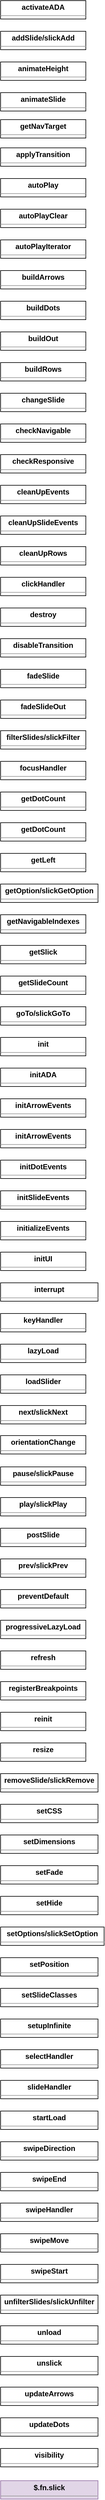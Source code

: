 <mxfile version="20.0.1" type="github">
  <diagram id="9EStQQTecwOe5PaFwc3G" name="jQuery Structure">
    <mxGraphModel dx="2062" dy="2283" grid="1" gridSize="10" guides="1" tooltips="1" connect="1" arrows="1" fold="1" page="1" pageScale="1" pageWidth="827" pageHeight="1169" math="0" shadow="0">
      <root>
        <mxCell id="0" />
        <mxCell id="1" parent="0" />
        <mxCell id="l5jDQVMhPk3sTnajUMWY-35" value="&lt;p style=&quot;margin:0px;margin-top:4px;text-align:center;&quot;&gt;&lt;b&gt;activateADA&lt;/b&gt;&lt;br&gt;&lt;/p&gt;&lt;hr size=&quot;1&quot;&gt;&lt;div style=&quot;height:2px;&quot;&gt;&lt;/div&gt;" style="verticalAlign=top;align=left;overflow=fill;fontSize=12;fontFamily=Helvetica;html=1;" vertex="1" parent="1">
          <mxGeometry x="40" y="-1120" width="140" height="30" as="geometry" />
        </mxCell>
        <mxCell id="l5jDQVMhPk3sTnajUMWY-37" value="&lt;p style=&quot;margin:0px;margin-top:4px;text-align:center;&quot;&gt;&lt;b&gt;addSlide/slickAdd&lt;/b&gt;&lt;/p&gt;&lt;hr size=&quot;1&quot;&gt;&lt;div style=&quot;height:2px;&quot;&gt;&lt;/div&gt;" style="verticalAlign=top;align=left;overflow=fill;fontSize=12;fontFamily=Helvetica;html=1;" vertex="1" parent="1">
          <mxGeometry x="40" y="-1070" width="140" height="30" as="geometry" />
        </mxCell>
        <mxCell id="l5jDQVMhPk3sTnajUMWY-46" value="&lt;p style=&quot;margin:0px;margin-top:4px;text-align:center;&quot;&gt;&lt;b&gt;animateHeight&lt;/b&gt;&lt;/p&gt;&lt;hr size=&quot;1&quot;&gt;&lt;div style=&quot;height:2px;&quot;&gt;&lt;/div&gt;" style="verticalAlign=top;align=left;overflow=fill;fontSize=12;fontFamily=Helvetica;html=1;" vertex="1" parent="1">
          <mxGeometry x="40" y="-1020" width="140" height="30" as="geometry" />
        </mxCell>
        <mxCell id="l5jDQVMhPk3sTnajUMWY-48" value="&lt;p style=&quot;margin:0px;margin-top:4px;text-align:center;&quot;&gt;&lt;b&gt;animateSlide&lt;/b&gt;&lt;/p&gt;&lt;hr size=&quot;1&quot;&gt;&lt;div style=&quot;height:2px;&quot;&gt;&lt;/div&gt;" style="verticalAlign=top;align=left;overflow=fill;fontSize=12;fontFamily=Helvetica;html=1;" vertex="1" parent="1">
          <mxGeometry x="40" y="-970" width="140" height="30" as="geometry" />
        </mxCell>
        <mxCell id="l5jDQVMhPk3sTnajUMWY-50" value="&lt;p style=&quot;margin:0px;margin-top:4px;text-align:center;&quot;&gt;&lt;b&gt;getNavTarget&lt;/b&gt;&lt;/p&gt;&lt;hr size=&quot;1&quot;&gt;&lt;div style=&quot;height:2px;&quot;&gt;&lt;/div&gt;" style="verticalAlign=top;align=left;overflow=fill;fontSize=12;fontFamily=Helvetica;html=1;" vertex="1" parent="1">
          <mxGeometry x="40" y="-926" width="140" height="30" as="geometry" />
        </mxCell>
        <mxCell id="l5jDQVMhPk3sTnajUMWY-52" value="&lt;p style=&quot;margin:0px;margin-top:4px;text-align:center;&quot;&gt;&lt;b&gt;applyTransition&lt;/b&gt;&lt;/p&gt;&lt;hr size=&quot;1&quot;&gt;&lt;div style=&quot;height:2px;&quot;&gt;&lt;/div&gt;" style="verticalAlign=top;align=left;overflow=fill;fontSize=12;fontFamily=Helvetica;html=1;" vertex="1" parent="1">
          <mxGeometry x="40" y="-880" width="140" height="30" as="geometry" />
        </mxCell>
        <mxCell id="l5jDQVMhPk3sTnajUMWY-54" value="&lt;p style=&quot;margin:0px;margin-top:4px;text-align:center;&quot;&gt;&lt;b&gt;autoPlay&lt;/b&gt;&lt;/p&gt;&lt;hr size=&quot;1&quot;&gt;&lt;div style=&quot;height:2px;&quot;&gt;&lt;/div&gt;" style="verticalAlign=top;align=left;overflow=fill;fontSize=12;fontFamily=Helvetica;html=1;" vertex="1" parent="1">
          <mxGeometry x="40" y="-830" width="140" height="30" as="geometry" />
        </mxCell>
        <mxCell id="l5jDQVMhPk3sTnajUMWY-57" value="&lt;p style=&quot;margin:0px;margin-top:4px;text-align:center;&quot;&gt;&lt;b&gt;autoPlayClear&lt;/b&gt;&lt;/p&gt;&lt;hr size=&quot;1&quot;&gt;&lt;div style=&quot;height:2px;&quot;&gt;&lt;/div&gt;" style="verticalAlign=top;align=left;overflow=fill;fontSize=12;fontFamily=Helvetica;html=1;" vertex="1" parent="1">
          <mxGeometry x="40" y="-780" width="140" height="30" as="geometry" />
        </mxCell>
        <mxCell id="l5jDQVMhPk3sTnajUMWY-59" value="&lt;p style=&quot;margin:0px;margin-top:4px;text-align:center;&quot;&gt;&lt;b&gt;autoPlayIterator&lt;/b&gt;&lt;/p&gt;&lt;hr size=&quot;1&quot;&gt;&lt;div style=&quot;height:2px;&quot;&gt;&lt;/div&gt;" style="verticalAlign=top;align=left;overflow=fill;fontSize=12;fontFamily=Helvetica;html=1;" vertex="1" parent="1">
          <mxGeometry x="40" y="-730" width="140" height="30" as="geometry" />
        </mxCell>
        <mxCell id="l5jDQVMhPk3sTnajUMWY-62" value="&lt;p style=&quot;margin:0px;margin-top:4px;text-align:center;&quot;&gt;&lt;b&gt;buildArrows&lt;/b&gt;&lt;/p&gt;&lt;hr size=&quot;1&quot;&gt;&lt;div style=&quot;height:2px;&quot;&gt;&lt;/div&gt;" style="verticalAlign=top;align=left;overflow=fill;fontSize=12;fontFamily=Helvetica;html=1;" vertex="1" parent="1">
          <mxGeometry x="40" y="-680" width="140" height="30" as="geometry" />
        </mxCell>
        <mxCell id="l5jDQVMhPk3sTnajUMWY-64" value="&lt;p style=&quot;margin:0px;margin-top:4px;text-align:center;&quot;&gt;&lt;b&gt;buildDots&lt;/b&gt;&lt;/p&gt;&lt;hr size=&quot;1&quot;&gt;&lt;div style=&quot;height:2px;&quot;&gt;&lt;/div&gt;" style="verticalAlign=top;align=left;overflow=fill;fontSize=12;fontFamily=Helvetica;html=1;" vertex="1" parent="1">
          <mxGeometry x="40" y="-630" width="140" height="30" as="geometry" />
        </mxCell>
        <mxCell id="l5jDQVMhPk3sTnajUMWY-66" value="&lt;p style=&quot;margin:0px;margin-top:4px;text-align:center;&quot;&gt;&lt;b&gt;buildOut&lt;/b&gt;&lt;/p&gt;&lt;hr size=&quot;1&quot;&gt;&lt;div style=&quot;height:2px;&quot;&gt;&lt;/div&gt;" style="verticalAlign=top;align=left;overflow=fill;fontSize=12;fontFamily=Helvetica;html=1;" vertex="1" parent="1">
          <mxGeometry x="40" y="-580" width="140" height="30" as="geometry" />
        </mxCell>
        <mxCell id="l5jDQVMhPk3sTnajUMWY-69" value="&lt;p style=&quot;margin:0px;margin-top:4px;text-align:center;&quot;&gt;&lt;b&gt;buildRows&lt;/b&gt;&lt;/p&gt;&lt;hr size=&quot;1&quot;&gt;&lt;div style=&quot;height:2px;&quot;&gt;&lt;/div&gt;" style="verticalAlign=top;align=left;overflow=fill;fontSize=12;fontFamily=Helvetica;html=1;" vertex="1" parent="1">
          <mxGeometry x="40" y="-530" width="140" height="30" as="geometry" />
        </mxCell>
        <mxCell id="l5jDQVMhPk3sTnajUMWY-71" value="&lt;p style=&quot;margin:0px;margin-top:4px;text-align:center;&quot;&gt;&lt;b&gt;checkResponsive&lt;/b&gt;&lt;/p&gt;&lt;hr size=&quot;1&quot;&gt;&lt;div style=&quot;height:2px;&quot;&gt;&lt;/div&gt;" style="verticalAlign=top;align=left;overflow=fill;fontSize=12;fontFamily=Helvetica;html=1;" vertex="1" parent="1">
          <mxGeometry x="40" y="-380" width="140" height="30" as="geometry" />
        </mxCell>
        <mxCell id="l5jDQVMhPk3sTnajUMWY-73" value="&lt;p style=&quot;margin:0px;margin-top:4px;text-align:center;&quot;&gt;&lt;b&gt;changeSlide&lt;/b&gt;&lt;/p&gt;&lt;hr size=&quot;1&quot;&gt;&lt;div style=&quot;height:2px;&quot;&gt;&lt;/div&gt;" style="verticalAlign=top;align=left;overflow=fill;fontSize=12;fontFamily=Helvetica;html=1;" vertex="1" parent="1">
          <mxGeometry x="40" y="-480" width="140" height="30" as="geometry" />
        </mxCell>
        <mxCell id="l5jDQVMhPk3sTnajUMWY-74" value="&lt;p style=&quot;margin:0px;margin-top:4px;text-align:center;&quot;&gt;&lt;b&gt;checkNavigable&lt;/b&gt;&lt;/p&gt;&lt;hr size=&quot;1&quot;&gt;&lt;div style=&quot;height:2px;&quot;&gt;&lt;/div&gt;" style="verticalAlign=top;align=left;overflow=fill;fontSize=12;fontFamily=Helvetica;html=1;" vertex="1" parent="1">
          <mxGeometry x="40" y="-430" width="140" height="30" as="geometry" />
        </mxCell>
        <mxCell id="l5jDQVMhPk3sTnajUMWY-79" value="&lt;p style=&quot;margin:0px;margin-top:4px;text-align:center;&quot;&gt;&lt;b&gt;cleanUpEvents&lt;/b&gt;&lt;/p&gt;&lt;hr size=&quot;1&quot;&gt;&lt;div style=&quot;height:2px;&quot;&gt;&lt;/div&gt;" style="verticalAlign=top;align=left;overflow=fill;fontSize=12;fontFamily=Helvetica;html=1;" vertex="1" parent="1">
          <mxGeometry x="40" y="-330" width="140" height="30" as="geometry" />
        </mxCell>
        <mxCell id="l5jDQVMhPk3sTnajUMWY-80" value="&lt;p style=&quot;margin:0px;margin-top:4px;text-align:center;&quot;&gt;&lt;b&gt;cleanUpSlideEvents&lt;/b&gt;&lt;/p&gt;&lt;hr size=&quot;1&quot;&gt;&lt;div style=&quot;height:2px;&quot;&gt;&lt;/div&gt;" style="verticalAlign=top;align=left;overflow=fill;fontSize=12;fontFamily=Helvetica;html=1;" vertex="1" parent="1">
          <mxGeometry x="40" y="-280" width="140" height="30" as="geometry" />
        </mxCell>
        <mxCell id="l5jDQVMhPk3sTnajUMWY-81" value="&lt;p style=&quot;margin:0px;margin-top:4px;text-align:center;&quot;&gt;&lt;b&gt;cleanUpRows&lt;/b&gt;&lt;/p&gt;&lt;hr size=&quot;1&quot;&gt;&lt;div style=&quot;height:2px;&quot;&gt;&lt;/div&gt;" style="verticalAlign=top;align=left;overflow=fill;fontSize=12;fontFamily=Helvetica;html=1;" vertex="1" parent="1">
          <mxGeometry x="40" y="-230" width="140" height="30" as="geometry" />
        </mxCell>
        <mxCell id="l5jDQVMhPk3sTnajUMWY-82" value="&lt;p style=&quot;margin:0px;margin-top:4px;text-align:center;&quot;&gt;&lt;b&gt;clickHandler&lt;/b&gt;&lt;/p&gt;&lt;hr size=&quot;1&quot;&gt;&lt;div style=&quot;height:2px;&quot;&gt;&lt;/div&gt;" style="verticalAlign=top;align=left;overflow=fill;fontSize=12;fontFamily=Helvetica;html=1;" vertex="1" parent="1">
          <mxGeometry x="40" y="-180" width="140" height="30" as="geometry" />
        </mxCell>
        <mxCell id="l5jDQVMhPk3sTnajUMWY-83" value="&lt;p style=&quot;margin:0px;margin-top:4px;text-align:center;&quot;&gt;&lt;b&gt;destroy&lt;/b&gt;&lt;/p&gt;&lt;hr size=&quot;1&quot;&gt;&lt;div style=&quot;height:2px;&quot;&gt;&lt;/div&gt;" style="verticalAlign=top;align=left;overflow=fill;fontSize=12;fontFamily=Helvetica;html=1;" vertex="1" parent="1">
          <mxGeometry x="40" y="-130" width="140" height="30" as="geometry" />
        </mxCell>
        <mxCell id="l5jDQVMhPk3sTnajUMWY-89" value="&lt;p style=&quot;margin:0px;margin-top:4px;text-align:center;&quot;&gt;&lt;b&gt;disableTransition&lt;/b&gt;&lt;/p&gt;&lt;hr size=&quot;1&quot;&gt;&lt;div style=&quot;height:2px;&quot;&gt;&lt;/div&gt;" style="verticalAlign=top;align=left;overflow=fill;fontSize=12;fontFamily=Helvetica;html=1;" vertex="1" parent="1">
          <mxGeometry x="40" y="-80" width="140" height="30" as="geometry" />
        </mxCell>
        <mxCell id="l5jDQVMhPk3sTnajUMWY-90" value="&lt;p style=&quot;margin:0px;margin-top:4px;text-align:center;&quot;&gt;&lt;b&gt;fadeSlide&lt;/b&gt;&lt;/p&gt;&lt;hr size=&quot;1&quot;&gt;&lt;div style=&quot;height:2px;&quot;&gt;&lt;/div&gt;" style="verticalAlign=top;align=left;overflow=fill;fontSize=12;fontFamily=Helvetica;html=1;" vertex="1" parent="1">
          <mxGeometry x="40" y="-30" width="140" height="30" as="geometry" />
        </mxCell>
        <mxCell id="l5jDQVMhPk3sTnajUMWY-91" value="&lt;p style=&quot;margin:0px;margin-top:4px;text-align:center;&quot;&gt;&lt;b&gt;fadeSlideOut&lt;/b&gt;&lt;/p&gt;&lt;hr size=&quot;1&quot;&gt;&lt;div style=&quot;height:2px;&quot;&gt;&lt;/div&gt;" style="verticalAlign=top;align=left;overflow=fill;fontSize=12;fontFamily=Helvetica;html=1;" vertex="1" parent="1">
          <mxGeometry x="40" y="20" width="140" height="30" as="geometry" />
        </mxCell>
        <mxCell id="l5jDQVMhPk3sTnajUMWY-92" value="&lt;p style=&quot;margin:0px;margin-top:4px;text-align:center;&quot;&gt;&lt;b&gt;filterSlides/slickFilter&lt;/b&gt;&lt;/p&gt;&lt;hr size=&quot;1&quot;&gt;&lt;div style=&quot;height:2px;&quot;&gt;&lt;/div&gt;" style="verticalAlign=top;align=left;overflow=fill;fontSize=12;fontFamily=Helvetica;html=1;" vertex="1" parent="1">
          <mxGeometry x="40" y="70" width="140" height="30" as="geometry" />
        </mxCell>
        <mxCell id="l5jDQVMhPk3sTnajUMWY-93" value="&lt;p style=&quot;margin:0px;margin-top:4px;text-align:center;&quot;&gt;&lt;b&gt;focusHandler&lt;/b&gt;&lt;/p&gt;&lt;hr size=&quot;1&quot;&gt;&lt;div style=&quot;height:2px;&quot;&gt;&lt;/div&gt;" style="verticalAlign=top;align=left;overflow=fill;fontSize=12;fontFamily=Helvetica;html=1;" vertex="1" parent="1">
          <mxGeometry x="40" y="120" width="140" height="30" as="geometry" />
        </mxCell>
        <mxCell id="l5jDQVMhPk3sTnajUMWY-99" value="&lt;p style=&quot;margin:0px;margin-top:4px;text-align:center;&quot;&gt;&lt;b&gt;getDotCount&lt;/b&gt;&lt;/p&gt;&lt;hr size=&quot;1&quot;&gt;&lt;div style=&quot;height:2px;&quot;&gt;&lt;/div&gt;" style="verticalAlign=top;align=left;overflow=fill;fontSize=12;fontFamily=Helvetica;html=1;" vertex="1" parent="1">
          <mxGeometry x="40" y="170" width="140" height="30" as="geometry" />
        </mxCell>
        <mxCell id="l5jDQVMhPk3sTnajUMWY-100" value="&lt;p style=&quot;margin:0px;margin-top:4px;text-align:center;&quot;&gt;&lt;b&gt;getDotCount&lt;/b&gt;&lt;/p&gt;&lt;hr size=&quot;1&quot;&gt;&lt;div style=&quot;height:2px;&quot;&gt;&lt;/div&gt;" style="verticalAlign=top;align=left;overflow=fill;fontSize=12;fontFamily=Helvetica;html=1;" vertex="1" parent="1">
          <mxGeometry x="40" y="220" width="140" height="30" as="geometry" />
        </mxCell>
        <mxCell id="l5jDQVMhPk3sTnajUMWY-101" value="&lt;p style=&quot;margin:0px;margin-top:4px;text-align:center;&quot;&gt;&lt;b&gt;getLeft&lt;/b&gt;&lt;/p&gt;&lt;hr size=&quot;1&quot;&gt;&lt;div style=&quot;height:2px;&quot;&gt;&lt;/div&gt;" style="verticalAlign=top;align=left;overflow=fill;fontSize=12;fontFamily=Helvetica;html=1;" vertex="1" parent="1">
          <mxGeometry x="40" y="270" width="140" height="30" as="geometry" />
        </mxCell>
        <mxCell id="l5jDQVMhPk3sTnajUMWY-102" value="&lt;p style=&quot;margin:0px;margin-top:4px;text-align:center;&quot;&gt;&lt;b&gt;getOption/slickGetOption&lt;/b&gt;&lt;/p&gt;&lt;hr size=&quot;1&quot;&gt;&lt;div style=&quot;height:2px;&quot;&gt;&lt;/div&gt;" style="verticalAlign=top;align=left;overflow=fill;fontSize=12;fontFamily=Helvetica;html=1;" vertex="1" parent="1">
          <mxGeometry x="40" y="320" width="160" height="30" as="geometry" />
        </mxCell>
        <mxCell id="l5jDQVMhPk3sTnajUMWY-103" value="&lt;p style=&quot;margin:0px;margin-top:4px;text-align:center;&quot;&gt;&lt;b&gt;getSlick&lt;/b&gt;&lt;/p&gt;&lt;hr size=&quot;1&quot;&gt;&lt;div style=&quot;height:2px;&quot;&gt;&lt;/div&gt;" style="verticalAlign=top;align=left;overflow=fill;fontSize=12;fontFamily=Helvetica;html=1;" vertex="1" parent="1">
          <mxGeometry x="40" y="420" width="140" height="30" as="geometry" />
        </mxCell>
        <mxCell id="l5jDQVMhPk3sTnajUMWY-109" value="&lt;p style=&quot;margin:0px;margin-top:4px;text-align:center;&quot;&gt;&lt;b&gt;getSlideCount&lt;/b&gt;&lt;/p&gt;&lt;hr size=&quot;1&quot;&gt;&lt;div style=&quot;height:2px;&quot;&gt;&lt;/div&gt;" style="verticalAlign=top;align=left;overflow=fill;fontSize=12;fontFamily=Helvetica;html=1;" vertex="1" parent="1">
          <mxGeometry x="40" y="470" width="140" height="30" as="geometry" />
        </mxCell>
        <mxCell id="l5jDQVMhPk3sTnajUMWY-110" value="&lt;p style=&quot;margin:0px;margin-top:4px;text-align:center;&quot;&gt;&lt;b&gt;goTo/slickGoTo&lt;/b&gt;&lt;/p&gt;&lt;hr size=&quot;1&quot;&gt;&lt;div style=&quot;height:2px;&quot;&gt;&lt;/div&gt;" style="verticalAlign=top;align=left;overflow=fill;fontSize=12;fontFamily=Helvetica;html=1;" vertex="1" parent="1">
          <mxGeometry x="40" y="520" width="140" height="30" as="geometry" />
        </mxCell>
        <mxCell id="l5jDQVMhPk3sTnajUMWY-111" value="&lt;p style=&quot;margin:0px;margin-top:4px;text-align:center;&quot;&gt;&lt;b&gt;init&lt;/b&gt;&lt;/p&gt;&lt;hr size=&quot;1&quot;&gt;&lt;div style=&quot;height:2px;&quot;&gt;&lt;/div&gt;" style="verticalAlign=top;align=left;overflow=fill;fontSize=12;fontFamily=Helvetica;html=1;" vertex="1" parent="1">
          <mxGeometry x="40" y="570" width="140" height="30" as="geometry" />
        </mxCell>
        <mxCell id="l5jDQVMhPk3sTnajUMWY-112" value="&lt;p style=&quot;margin:0px;margin-top:4px;text-align:center;&quot;&gt;&lt;b&gt;initADA&lt;/b&gt;&lt;/p&gt;&lt;hr size=&quot;1&quot;&gt;&lt;div style=&quot;height:2px;&quot;&gt;&lt;/div&gt;" style="verticalAlign=top;align=left;overflow=fill;fontSize=12;fontFamily=Helvetica;html=1;" vertex="1" parent="1">
          <mxGeometry x="40" y="620" width="140" height="30" as="geometry" />
        </mxCell>
        <mxCell id="l5jDQVMhPk3sTnajUMWY-113" value="&lt;p style=&quot;margin:0px;margin-top:4px;text-align:center;&quot;&gt;&lt;b&gt;getNavigableIndexes&lt;/b&gt;&lt;/p&gt;&lt;hr size=&quot;1&quot;&gt;&lt;div style=&quot;height:2px;&quot;&gt;&lt;/div&gt;" style="verticalAlign=top;align=left;overflow=fill;fontSize=12;fontFamily=Helvetica;html=1;" vertex="1" parent="1">
          <mxGeometry x="40" y="370" width="140" height="30" as="geometry" />
        </mxCell>
        <mxCell id="l5jDQVMhPk3sTnajUMWY-120" value="&lt;p style=&quot;margin:0px;margin-top:4px;text-align:center;&quot;&gt;&lt;b&gt;initArrowEvents&lt;/b&gt;&lt;/p&gt;&lt;hr size=&quot;1&quot;&gt;&lt;div style=&quot;height:2px;&quot;&gt;&lt;/div&gt;" style="verticalAlign=top;align=left;overflow=fill;fontSize=12;fontFamily=Helvetica;html=1;" vertex="1" parent="1">
          <mxGeometry x="40" y="670" width="140" height="30" as="geometry" />
        </mxCell>
        <mxCell id="l5jDQVMhPk3sTnajUMWY-121" value="&lt;p style=&quot;margin:0px;margin-top:4px;text-align:center;&quot;&gt;&lt;b&gt;initArrowEvents&lt;/b&gt;&lt;/p&gt;&lt;hr size=&quot;1&quot;&gt;&lt;div style=&quot;height:2px;&quot;&gt;&lt;/div&gt;" style="verticalAlign=top;align=left;overflow=fill;fontSize=12;fontFamily=Helvetica;html=1;" vertex="1" parent="1">
          <mxGeometry x="40" y="720" width="140" height="30" as="geometry" />
        </mxCell>
        <mxCell id="l5jDQVMhPk3sTnajUMWY-122" value="&lt;p style=&quot;margin:0px;margin-top:4px;text-align:center;&quot;&gt;&lt;b&gt;initDotEvents&lt;/b&gt;&lt;/p&gt;&lt;hr size=&quot;1&quot;&gt;&lt;div style=&quot;height:2px;&quot;&gt;&lt;/div&gt;" style="verticalAlign=top;align=left;overflow=fill;fontSize=12;fontFamily=Helvetica;html=1;" vertex="1" parent="1">
          <mxGeometry x="40" y="770" width="140" height="30" as="geometry" />
        </mxCell>
        <mxCell id="l5jDQVMhPk3sTnajUMWY-123" value="&lt;p style=&quot;margin:0px;margin-top:4px;text-align:center;&quot;&gt;&lt;b&gt;initSlideEvents&lt;/b&gt;&lt;/p&gt;&lt;hr size=&quot;1&quot;&gt;&lt;div style=&quot;height:2px;&quot;&gt;&lt;/div&gt;" style="verticalAlign=top;align=left;overflow=fill;fontSize=12;fontFamily=Helvetica;html=1;" vertex="1" parent="1">
          <mxGeometry x="40" y="820" width="140" height="30" as="geometry" />
        </mxCell>
        <mxCell id="l5jDQVMhPk3sTnajUMWY-124" value="&lt;p style=&quot;margin:0px;margin-top:4px;text-align:center;&quot;&gt;&lt;b&gt;initializeEvents&lt;/b&gt;&lt;/p&gt;&lt;hr size=&quot;1&quot;&gt;&lt;div style=&quot;height:2px;&quot;&gt;&lt;/div&gt;" style="verticalAlign=top;align=left;overflow=fill;fontSize=12;fontFamily=Helvetica;html=1;" vertex="1" parent="1">
          <mxGeometry x="40" y="870" width="140" height="30" as="geometry" />
        </mxCell>
        <mxCell id="l5jDQVMhPk3sTnajUMWY-130" value="&lt;p style=&quot;margin:0px;margin-top:4px;text-align:center;&quot;&gt;&lt;b&gt;initUI&lt;/b&gt;&lt;/p&gt;&lt;hr size=&quot;1&quot;&gt;&lt;div style=&quot;height:2px;&quot;&gt;&lt;/div&gt;" style="verticalAlign=top;align=left;overflow=fill;fontSize=12;fontFamily=Helvetica;html=1;" vertex="1" parent="1">
          <mxGeometry x="40" y="920" width="140" height="30" as="geometry" />
        </mxCell>
        <mxCell id="l5jDQVMhPk3sTnajUMWY-131" value="&lt;p style=&quot;margin:0px;margin-top:4px;text-align:center;&quot;&gt;&lt;b&gt;keyHandler&lt;/b&gt;&lt;/p&gt;&lt;hr size=&quot;1&quot;&gt;&lt;div style=&quot;height:2px;&quot;&gt;&lt;/div&gt;" style="verticalAlign=top;align=left;overflow=fill;fontSize=12;fontFamily=Helvetica;html=1;" vertex="1" parent="1">
          <mxGeometry x="40" y="1020" width="140" height="30" as="geometry" />
        </mxCell>
        <mxCell id="l5jDQVMhPk3sTnajUMWY-132" value="&lt;p style=&quot;margin:0px;margin-top:4px;text-align:center;&quot;&gt;&lt;b&gt;lazyLoad&lt;/b&gt;&lt;/p&gt;&lt;hr size=&quot;1&quot;&gt;&lt;div style=&quot;height:2px;&quot;&gt;&lt;/div&gt;" style="verticalAlign=top;align=left;overflow=fill;fontSize=12;fontFamily=Helvetica;html=1;" vertex="1" parent="1">
          <mxGeometry x="40" y="1070" width="140" height="30" as="geometry" />
        </mxCell>
        <mxCell id="l5jDQVMhPk3sTnajUMWY-133" value="&lt;p style=&quot;margin:0px;margin-top:4px;text-align:center;&quot;&gt;&lt;b&gt;loadSlider&lt;/b&gt;&lt;/p&gt;&lt;hr size=&quot;1&quot;&gt;&lt;div style=&quot;height:2px;&quot;&gt;&lt;/div&gt;" style="verticalAlign=top;align=left;overflow=fill;fontSize=12;fontFamily=Helvetica;html=1;" vertex="1" parent="1">
          <mxGeometry x="40" y="1120" width="140" height="30" as="geometry" />
        </mxCell>
        <mxCell id="l5jDQVMhPk3sTnajUMWY-139" value="&lt;p style=&quot;margin:0px;margin-top:4px;text-align:center;&quot;&gt;&lt;b&gt;next/slickNext&lt;/b&gt;&lt;/p&gt;&lt;hr size=&quot;1&quot;&gt;&lt;div style=&quot;height:2px;&quot;&gt;&lt;/div&gt;" style="verticalAlign=top;align=left;overflow=fill;fontSize=12;fontFamily=Helvetica;html=1;" vertex="1" parent="1">
          <mxGeometry x="40" y="1170" width="140" height="30" as="geometry" />
        </mxCell>
        <mxCell id="l5jDQVMhPk3sTnajUMWY-140" value="&lt;p style=&quot;margin:0px;margin-top:4px;text-align:center;&quot;&gt;&lt;b&gt;orientationChange&lt;/b&gt;&lt;/p&gt;&lt;hr size=&quot;1&quot;&gt;&lt;div style=&quot;height:2px;&quot;&gt;&lt;/div&gt;" style="verticalAlign=top;align=left;overflow=fill;fontSize=12;fontFamily=Helvetica;html=1;" vertex="1" parent="1">
          <mxGeometry x="40" y="1219" width="140" height="30" as="geometry" />
        </mxCell>
        <mxCell id="l5jDQVMhPk3sTnajUMWY-141" value="&lt;p style=&quot;margin:0px;margin-top:4px;text-align:center;&quot;&gt;&lt;b&gt;pause/slickPause&lt;/b&gt;&lt;/p&gt;&lt;hr size=&quot;1&quot;&gt;&lt;div style=&quot;height:2px;&quot;&gt;&lt;/div&gt;" style="verticalAlign=top;align=left;overflow=fill;fontSize=12;fontFamily=Helvetica;html=1;" vertex="1" parent="1">
          <mxGeometry x="40" y="1270" width="140" height="30" as="geometry" />
        </mxCell>
        <mxCell id="l5jDQVMhPk3sTnajUMWY-142" value="&lt;p style=&quot;margin:0px;margin-top:4px;text-align:center;&quot;&gt;&lt;b&gt;play/slickPlay&lt;/b&gt;&lt;/p&gt;&lt;hr size=&quot;1&quot;&gt;&lt;div style=&quot;height:2px;&quot;&gt;&lt;/div&gt;" style="verticalAlign=top;align=left;overflow=fill;fontSize=12;fontFamily=Helvetica;html=1;" vertex="1" parent="1">
          <mxGeometry x="40" y="1320" width="140" height="30" as="geometry" />
        </mxCell>
        <mxCell id="l5jDQVMhPk3sTnajUMWY-143" value="&lt;p style=&quot;margin:0px;margin-top:4px;text-align:center;&quot;&gt;&lt;b&gt;postSlide&lt;/b&gt;&lt;/p&gt;&lt;hr size=&quot;1&quot;&gt;&lt;div style=&quot;height:2px;&quot;&gt;&lt;/div&gt;" style="verticalAlign=top;align=left;overflow=fill;fontSize=12;fontFamily=Helvetica;html=1;" vertex="1" parent="1">
          <mxGeometry x="40" y="1370" width="140" height="30" as="geometry" />
        </mxCell>
        <mxCell id="l5jDQVMhPk3sTnajUMWY-144" value="&lt;p style=&quot;margin:0px;margin-top:4px;text-align:center;&quot;&gt;&lt;b&gt;prev/slickPrev&lt;/b&gt;&lt;/p&gt;&lt;hr size=&quot;1&quot;&gt;&lt;div style=&quot;height:2px;&quot;&gt;&lt;/div&gt;" style="verticalAlign=top;align=left;overflow=fill;fontSize=12;fontFamily=Helvetica;html=1;" vertex="1" parent="1">
          <mxGeometry x="40" y="1420" width="140" height="30" as="geometry" />
        </mxCell>
        <mxCell id="l5jDQVMhPk3sTnajUMWY-145" value="&lt;p style=&quot;margin:0px;margin-top:4px;text-align:center;&quot;&gt;&lt;b&gt;preventDefault&lt;/b&gt;&lt;/p&gt;&lt;hr size=&quot;1&quot;&gt;&lt;div style=&quot;height:2px;&quot;&gt;&lt;/div&gt;" style="verticalAlign=top;align=left;overflow=fill;fontSize=12;fontFamily=Helvetica;html=1;" vertex="1" parent="1">
          <mxGeometry x="40" y="1470" width="140" height="30" as="geometry" />
        </mxCell>
        <mxCell id="l5jDQVMhPk3sTnajUMWY-146" value="&lt;p style=&quot;margin:0px;margin-top:4px;text-align:center;&quot;&gt;&lt;b&gt;progressiveLazyLoad&lt;/b&gt;&lt;/p&gt;&lt;hr size=&quot;1&quot;&gt;&lt;div style=&quot;height:2px;&quot;&gt;&lt;/div&gt;" style="verticalAlign=top;align=left;overflow=fill;fontSize=12;fontFamily=Helvetica;html=1;" vertex="1" parent="1">
          <mxGeometry x="40" y="1520" width="140" height="30" as="geometry" />
        </mxCell>
        <mxCell id="l5jDQVMhPk3sTnajUMWY-147" value="&lt;p style=&quot;margin:0px;margin-top:4px;text-align:center;&quot;&gt;&lt;b&gt;refresh&lt;/b&gt;&lt;/p&gt;&lt;hr size=&quot;1&quot;&gt;&lt;div style=&quot;height:2px;&quot;&gt;&lt;/div&gt;" style="verticalAlign=top;align=left;overflow=fill;fontSize=12;fontFamily=Helvetica;html=1;" vertex="1" parent="1">
          <mxGeometry x="40" y="1570" width="140" height="30" as="geometry" />
        </mxCell>
        <mxCell id="l5jDQVMhPk3sTnajUMWY-148" value="&lt;p style=&quot;margin:0px;margin-top:4px;text-align:center;&quot;&gt;&lt;b&gt;registerBreakpoints&lt;/b&gt;&lt;/p&gt;&lt;hr size=&quot;1&quot;&gt;&lt;div style=&quot;height:2px;&quot;&gt;&lt;/div&gt;" style="verticalAlign=top;align=left;overflow=fill;fontSize=12;fontFamily=Helvetica;html=1;" vertex="1" parent="1">
          <mxGeometry x="40" y="1620" width="140" height="30" as="geometry" />
        </mxCell>
        <mxCell id="l5jDQVMhPk3sTnajUMWY-149" value="&lt;p style=&quot;margin:0px;margin-top:4px;text-align:center;&quot;&gt;&lt;b&gt;reinit&lt;/b&gt;&lt;/p&gt;&lt;hr size=&quot;1&quot;&gt;&lt;div style=&quot;height:2px;&quot;&gt;&lt;/div&gt;" style="verticalAlign=top;align=left;overflow=fill;fontSize=12;fontFamily=Helvetica;html=1;" vertex="1" parent="1">
          <mxGeometry x="40" y="1670" width="140" height="30" as="geometry" />
        </mxCell>
        <mxCell id="l5jDQVMhPk3sTnajUMWY-150" value="&lt;p style=&quot;margin:0px;margin-top:4px;text-align:center;&quot;&gt;&lt;b&gt;resize&lt;/b&gt;&lt;/p&gt;&lt;hr size=&quot;1&quot;&gt;&lt;div style=&quot;height:2px;&quot;&gt;&lt;/div&gt;" style="verticalAlign=top;align=left;overflow=fill;fontSize=12;fontFamily=Helvetica;html=1;" vertex="1" parent="1">
          <mxGeometry x="40" y="1720" width="140" height="30" as="geometry" />
        </mxCell>
        <mxCell id="l5jDQVMhPk3sTnajUMWY-151" value="&lt;p style=&quot;margin:0px;margin-top:4px;text-align:center;&quot;&gt;&lt;b&gt;removeSlide/slickRemove&lt;/b&gt;&lt;/p&gt;&lt;hr size=&quot;1&quot;&gt;&lt;div style=&quot;height:2px;&quot;&gt;&lt;/div&gt;" style="verticalAlign=top;align=left;overflow=fill;fontSize=12;fontFamily=Helvetica;html=1;" vertex="1" parent="1">
          <mxGeometry x="40" y="1770" width="160" height="30" as="geometry" />
        </mxCell>
        <mxCell id="l5jDQVMhPk3sTnajUMWY-152" value="&lt;p style=&quot;margin:0px;margin-top:4px;text-align:center;&quot;&gt;&lt;b&gt;setCSS&lt;/b&gt;&lt;/p&gt;&lt;hr size=&quot;1&quot;&gt;&lt;div style=&quot;height:2px;&quot;&gt;&lt;/div&gt;" style="verticalAlign=top;align=left;overflow=fill;fontSize=12;fontFamily=Helvetica;html=1;" vertex="1" parent="1">
          <mxGeometry x="40" y="1820" width="160" height="30" as="geometry" />
        </mxCell>
        <mxCell id="l5jDQVMhPk3sTnajUMWY-153" value="&lt;p style=&quot;margin:0px;margin-top:4px;text-align:center;&quot;&gt;&lt;b&gt;setDimensions&lt;/b&gt;&lt;/p&gt;&lt;hr size=&quot;1&quot;&gt;&lt;div style=&quot;height:2px;&quot;&gt;&lt;/div&gt;" style="verticalAlign=top;align=left;overflow=fill;fontSize=12;fontFamily=Helvetica;html=1;" vertex="1" parent="1">
          <mxGeometry x="40" y="1870" width="160" height="30" as="geometry" />
        </mxCell>
        <mxCell id="l5jDQVMhPk3sTnajUMWY-154" value="&lt;p style=&quot;margin:0px;margin-top:4px;text-align:center;&quot;&gt;&lt;b&gt;setFade&lt;/b&gt;&lt;/p&gt;&lt;hr size=&quot;1&quot;&gt;&lt;div style=&quot;height:2px;&quot;&gt;&lt;/div&gt;" style="verticalAlign=top;align=left;overflow=fill;fontSize=12;fontFamily=Helvetica;html=1;" vertex="1" parent="1">
          <mxGeometry x="40" y="1920" width="160" height="30" as="geometry" />
        </mxCell>
        <mxCell id="l5jDQVMhPk3sTnajUMWY-155" value="&lt;p style=&quot;margin:0px;margin-top:4px;text-align:center;&quot;&gt;&lt;b&gt;setHide&lt;/b&gt;&lt;/p&gt;&lt;hr size=&quot;1&quot;&gt;&lt;div style=&quot;height:2px;&quot;&gt;&lt;/div&gt;" style="verticalAlign=top;align=left;overflow=fill;fontSize=12;fontFamily=Helvetica;html=1;" vertex="1" parent="1">
          <mxGeometry x="40" y="1970" width="160" height="30" as="geometry" />
        </mxCell>
        <mxCell id="l5jDQVMhPk3sTnajUMWY-156" value="&lt;p style=&quot;margin:0px;margin-top:4px;text-align:center;&quot;&gt;&lt;b&gt;setOptions/slickSetOption&lt;/b&gt;&lt;/p&gt;&lt;hr size=&quot;1&quot;&gt;&lt;div style=&quot;height:2px;&quot;&gt;&lt;/div&gt;" style="verticalAlign=top;align=left;overflow=fill;fontSize=12;fontFamily=Helvetica;html=1;" vertex="1" parent="1">
          <mxGeometry x="40" y="2020" width="170" height="30" as="geometry" />
        </mxCell>
        <mxCell id="l5jDQVMhPk3sTnajUMWY-157" value="&lt;p style=&quot;margin:0px;margin-top:4px;text-align:center;&quot;&gt;&lt;b&gt;setPosition&lt;/b&gt;&lt;/p&gt;&lt;hr size=&quot;1&quot;&gt;&lt;div style=&quot;height:2px;&quot;&gt;&lt;/div&gt;" style="verticalAlign=top;align=left;overflow=fill;fontSize=12;fontFamily=Helvetica;html=1;" vertex="1" parent="1">
          <mxGeometry x="40" y="2070" width="160" height="30" as="geometry" />
        </mxCell>
        <mxCell id="l5jDQVMhPk3sTnajUMWY-158" value="&lt;p style=&quot;margin:0px;margin-top:4px;text-align:center;&quot;&gt;&lt;b&gt;setSlideClasses&lt;/b&gt;&lt;/p&gt;&lt;hr size=&quot;1&quot;&gt;&lt;div style=&quot;height:2px;&quot;&gt;&lt;/div&gt;" style="verticalAlign=top;align=left;overflow=fill;fontSize=12;fontFamily=Helvetica;html=1;" vertex="1" parent="1">
          <mxGeometry x="40" y="2120" width="160" height="30" as="geometry" />
        </mxCell>
        <mxCell id="l5jDQVMhPk3sTnajUMWY-159" value="&lt;p style=&quot;margin:0px;margin-top:4px;text-align:center;&quot;&gt;&lt;b&gt;setupInfinite&lt;/b&gt;&lt;/p&gt;&lt;hr size=&quot;1&quot;&gt;&lt;div style=&quot;height:2px;&quot;&gt;&lt;/div&gt;" style="verticalAlign=top;align=left;overflow=fill;fontSize=12;fontFamily=Helvetica;html=1;" vertex="1" parent="1">
          <mxGeometry x="40" y="2170" width="160" height="30" as="geometry" />
        </mxCell>
        <mxCell id="l5jDQVMhPk3sTnajUMWY-160" value="&lt;p style=&quot;margin:0px;margin-top:4px;text-align:center;&quot;&gt;&lt;b&gt;interrupt&lt;/b&gt;&lt;/p&gt;&lt;hr size=&quot;1&quot;&gt;&lt;div style=&quot;height:2px;&quot;&gt;&lt;/div&gt;" style="verticalAlign=top;align=left;overflow=fill;fontSize=12;fontFamily=Helvetica;html=1;" vertex="1" parent="1">
          <mxGeometry x="40" y="970" width="160" height="30" as="geometry" />
        </mxCell>
        <mxCell id="l5jDQVMhPk3sTnajUMWY-161" value="&lt;p style=&quot;margin:0px;margin-top:4px;text-align:center;&quot;&gt;&lt;b&gt;selectHandler&lt;/b&gt;&lt;/p&gt;&lt;hr size=&quot;1&quot;&gt;&lt;div style=&quot;height:2px;&quot;&gt;&lt;/div&gt;" style="verticalAlign=top;align=left;overflow=fill;fontSize=12;fontFamily=Helvetica;html=1;" vertex="1" parent="1">
          <mxGeometry x="40" y="2220" width="160" height="30" as="geometry" />
        </mxCell>
        <mxCell id="l5jDQVMhPk3sTnajUMWY-162" value="&lt;p style=&quot;margin:0px;margin-top:4px;text-align:center;&quot;&gt;&lt;b&gt;slideHandler&lt;/b&gt;&lt;/p&gt;&lt;hr size=&quot;1&quot;&gt;&lt;div style=&quot;height:2px;&quot;&gt;&lt;/div&gt;" style="verticalAlign=top;align=left;overflow=fill;fontSize=12;fontFamily=Helvetica;html=1;" vertex="1" parent="1">
          <mxGeometry x="40" y="2270" width="160" height="30" as="geometry" />
        </mxCell>
        <mxCell id="l5jDQVMhPk3sTnajUMWY-163" value="&lt;p style=&quot;margin:0px;margin-top:4px;text-align:center;&quot;&gt;&lt;b&gt;startLoad&lt;/b&gt;&lt;/p&gt;&lt;hr size=&quot;1&quot;&gt;&lt;div style=&quot;height:2px;&quot;&gt;&lt;/div&gt;" style="verticalAlign=top;align=left;overflow=fill;fontSize=12;fontFamily=Helvetica;html=1;" vertex="1" parent="1">
          <mxGeometry x="40" y="2320" width="160" height="30" as="geometry" />
        </mxCell>
        <mxCell id="l5jDQVMhPk3sTnajUMWY-164" value="&lt;p style=&quot;margin:0px;margin-top:4px;text-align:center;&quot;&gt;&lt;b&gt;swipeDirection&lt;/b&gt;&lt;/p&gt;&lt;hr size=&quot;1&quot;&gt;&lt;div style=&quot;height:2px;&quot;&gt;&lt;/div&gt;" style="verticalAlign=top;align=left;overflow=fill;fontSize=12;fontFamily=Helvetica;html=1;" vertex="1" parent="1">
          <mxGeometry x="40" y="2370" width="160" height="30" as="geometry" />
        </mxCell>
        <mxCell id="l5jDQVMhPk3sTnajUMWY-165" value="&lt;p style=&quot;margin:0px;margin-top:4px;text-align:center;&quot;&gt;&lt;b&gt;swipeEnd&lt;/b&gt;&lt;/p&gt;&lt;hr size=&quot;1&quot;&gt;&lt;div style=&quot;height:2px;&quot;&gt;&lt;/div&gt;" style="verticalAlign=top;align=left;overflow=fill;fontSize=12;fontFamily=Helvetica;html=1;" vertex="1" parent="1">
          <mxGeometry x="40" y="2420" width="160" height="30" as="geometry" />
        </mxCell>
        <mxCell id="l5jDQVMhPk3sTnajUMWY-166" value="&lt;p style=&quot;margin:0px;margin-top:4px;text-align:center;&quot;&gt;&lt;b&gt;swipeHandler&lt;/b&gt;&lt;/p&gt;&lt;hr size=&quot;1&quot;&gt;&lt;div style=&quot;height:2px;&quot;&gt;&lt;/div&gt;" style="verticalAlign=top;align=left;overflow=fill;fontSize=12;fontFamily=Helvetica;html=1;" vertex="1" parent="1">
          <mxGeometry x="40" y="2470" width="160" height="30" as="geometry" />
        </mxCell>
        <mxCell id="l5jDQVMhPk3sTnajUMWY-167" value="&lt;p style=&quot;margin:0px;margin-top:4px;text-align:center;&quot;&gt;&lt;b&gt;swipeMove&lt;/b&gt;&lt;/p&gt;&lt;hr size=&quot;1&quot;&gt;&lt;div style=&quot;height:2px;&quot;&gt;&lt;/div&gt;" style="verticalAlign=top;align=left;overflow=fill;fontSize=12;fontFamily=Helvetica;html=1;" vertex="1" parent="1">
          <mxGeometry x="40" y="2520" width="160" height="30" as="geometry" />
        </mxCell>
        <mxCell id="l5jDQVMhPk3sTnajUMWY-168" value="&lt;p style=&quot;margin:0px;margin-top:4px;text-align:center;&quot;&gt;&lt;b&gt;swipeStart&lt;/b&gt;&lt;/p&gt;&lt;hr size=&quot;1&quot;&gt;&lt;div style=&quot;height:2px;&quot;&gt;&lt;/div&gt;" style="verticalAlign=top;align=left;overflow=fill;fontSize=12;fontFamily=Helvetica;html=1;" vertex="1" parent="1">
          <mxGeometry x="40" y="2570" width="160" height="30" as="geometry" />
        </mxCell>
        <mxCell id="l5jDQVMhPk3sTnajUMWY-169" value="&lt;p style=&quot;margin:0px;margin-top:4px;text-align:center;&quot;&gt;&lt;b&gt;unfilterSlides/slickUnfilter&lt;/b&gt;&lt;/p&gt;&lt;hr size=&quot;1&quot;&gt;&lt;div style=&quot;height:2px;&quot;&gt;&lt;/div&gt;" style="verticalAlign=top;align=left;overflow=fill;fontSize=12;fontFamily=Helvetica;html=1;" vertex="1" parent="1">
          <mxGeometry x="40" y="2620" width="160" height="30" as="geometry" />
        </mxCell>
        <mxCell id="l5jDQVMhPk3sTnajUMWY-170" value="&lt;p style=&quot;margin:0px;margin-top:4px;text-align:center;&quot;&gt;&lt;b&gt;unload&lt;/b&gt;&lt;/p&gt;&lt;hr size=&quot;1&quot;&gt;&lt;div style=&quot;height:2px;&quot;&gt;&lt;/div&gt;" style="verticalAlign=top;align=left;overflow=fill;fontSize=12;fontFamily=Helvetica;html=1;" vertex="1" parent="1">
          <mxGeometry x="40" y="2670" width="160" height="30" as="geometry" />
        </mxCell>
        <mxCell id="l5jDQVMhPk3sTnajUMWY-171" value="&lt;p style=&quot;margin:0px;margin-top:4px;text-align:center;&quot;&gt;&lt;b&gt;unslick&lt;/b&gt;&lt;/p&gt;&lt;hr size=&quot;1&quot;&gt;&lt;div style=&quot;height:2px;&quot;&gt;&lt;/div&gt;" style="verticalAlign=top;align=left;overflow=fill;fontSize=12;fontFamily=Helvetica;html=1;" vertex="1" parent="1">
          <mxGeometry x="40" y="2720" width="160" height="30" as="geometry" />
        </mxCell>
        <mxCell id="l5jDQVMhPk3sTnajUMWY-172" value="&lt;p style=&quot;margin:0px;margin-top:4px;text-align:center;&quot;&gt;&lt;b&gt;updateArrows&lt;/b&gt;&lt;/p&gt;&lt;hr size=&quot;1&quot;&gt;&lt;div style=&quot;height:2px;&quot;&gt;&lt;/div&gt;" style="verticalAlign=top;align=left;overflow=fill;fontSize=12;fontFamily=Helvetica;html=1;" vertex="1" parent="1">
          <mxGeometry x="40" y="2770" width="160" height="30" as="geometry" />
        </mxCell>
        <mxCell id="l5jDQVMhPk3sTnajUMWY-173" value="&lt;p style=&quot;margin:0px;margin-top:4px;text-align:center;&quot;&gt;&lt;b&gt;updateDots&lt;/b&gt;&lt;/p&gt;&lt;hr size=&quot;1&quot;&gt;&lt;div style=&quot;height:2px;&quot;&gt;&lt;/div&gt;" style="verticalAlign=top;align=left;overflow=fill;fontSize=12;fontFamily=Helvetica;html=1;" vertex="1" parent="1">
          <mxGeometry x="40" y="2820" width="160" height="30" as="geometry" />
        </mxCell>
        <mxCell id="l5jDQVMhPk3sTnajUMWY-174" value="&lt;p style=&quot;margin:0px;margin-top:4px;text-align:center;&quot;&gt;&lt;b&gt;visibility&lt;/b&gt;&lt;/p&gt;&lt;hr size=&quot;1&quot;&gt;&lt;div style=&quot;height:2px;&quot;&gt;&lt;/div&gt;" style="verticalAlign=top;align=left;overflow=fill;fontSize=12;fontFamily=Helvetica;html=1;" vertex="1" parent="1">
          <mxGeometry x="40" y="2870" width="160" height="30" as="geometry" />
        </mxCell>
        <mxCell id="l5jDQVMhPk3sTnajUMWY-175" value="&lt;p style=&quot;margin:0px;margin-top:4px;text-align:center;&quot;&gt;&lt;b&gt;$.fn.slick&lt;/b&gt;&lt;/p&gt;&lt;hr size=&quot;1&quot;&gt;&lt;div style=&quot;height:2px;&quot;&gt;&lt;/div&gt;" style="verticalAlign=top;align=left;overflow=fill;fontSize=12;fontFamily=Helvetica;html=1;fillColor=#e1d5e7;strokeColor=#9673a6;" vertex="1" parent="1">
          <mxGeometry x="40" y="2922.5" width="160" height="30" as="geometry" />
        </mxCell>
      </root>
    </mxGraphModel>
  </diagram>
</mxfile>
